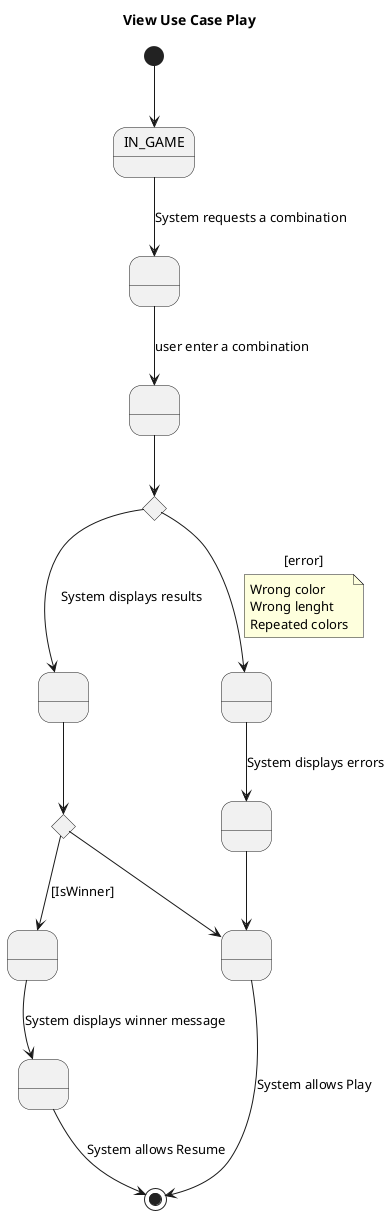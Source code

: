 @startuml ViewUseCasePlay
title View Use Case Play
state IN_GAME
state A as " "
state B as " "
state C as " "
state D as " "
state E as " "
state G as " "
state I as " "
state H as " "


state if_valid <<choice>>
state if_wiiner <<choice>>


[*] --> IN_GAME
IN_GAME --> A : System requests a combination
A --> B : user enter a combination
B --> if_valid
    if_valid --> H : [error]
    note on link
        Wrong color
        Wrong lenght
        Repeated colors
    endnote
    H --> I : System displays errors
    I --> D 
    D --> [*] : System allows Play

if_valid --> C : System displays results
C --> if_wiiner
if_wiiner --> D 
if_wiiner --> E : [IsWinner]
E --> G : System displays winner message
G --> [*] : System allows Resume


@enduml